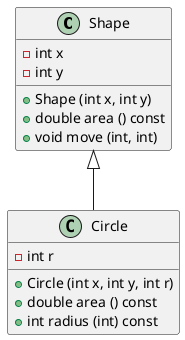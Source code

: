 @startuml
Shape ^-- Circle

class Shape {
    - int x
    - int y
    + Shape (int x, int y)
    + double area () const
    + void move (int, int)
    }

class Circle {
    - int r
    + Circle (int x, int y, int r)
    + double area () const
    + int radius (int) const
    }

@enduml
